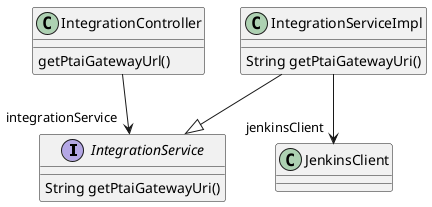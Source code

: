 @startuml

interface IntegrationService {
  String getPtaiGatewayUri()
}

class IntegrationServiceImpl {
  String getPtaiGatewayUri()
}

IntegrationServiceImpl --|> IntegrationService

class IntegrationController {
  getPtaiGatewayUrl()
}

IntegrationController --> "integrationService" IntegrationService

class JenkinsClient {

}

IntegrationServiceImpl --> "jenkinsClient" JenkinsClient

@enduml
